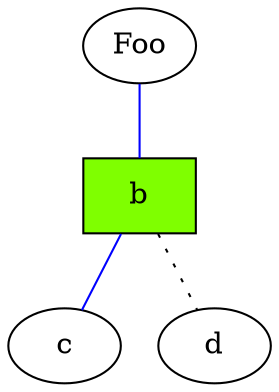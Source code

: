 graph graphname {
  // label属性可以改变节点的显示名称
  a [label="Foo"];
  // 节点形状被改变了
  b [shape=box, style="filled", color="black", fillcolor="chartreuse"];
  // a-b边和b-c边有相同的属性
  a -- b -- c [color=blue];
  b -- d [style=dotted];
}
